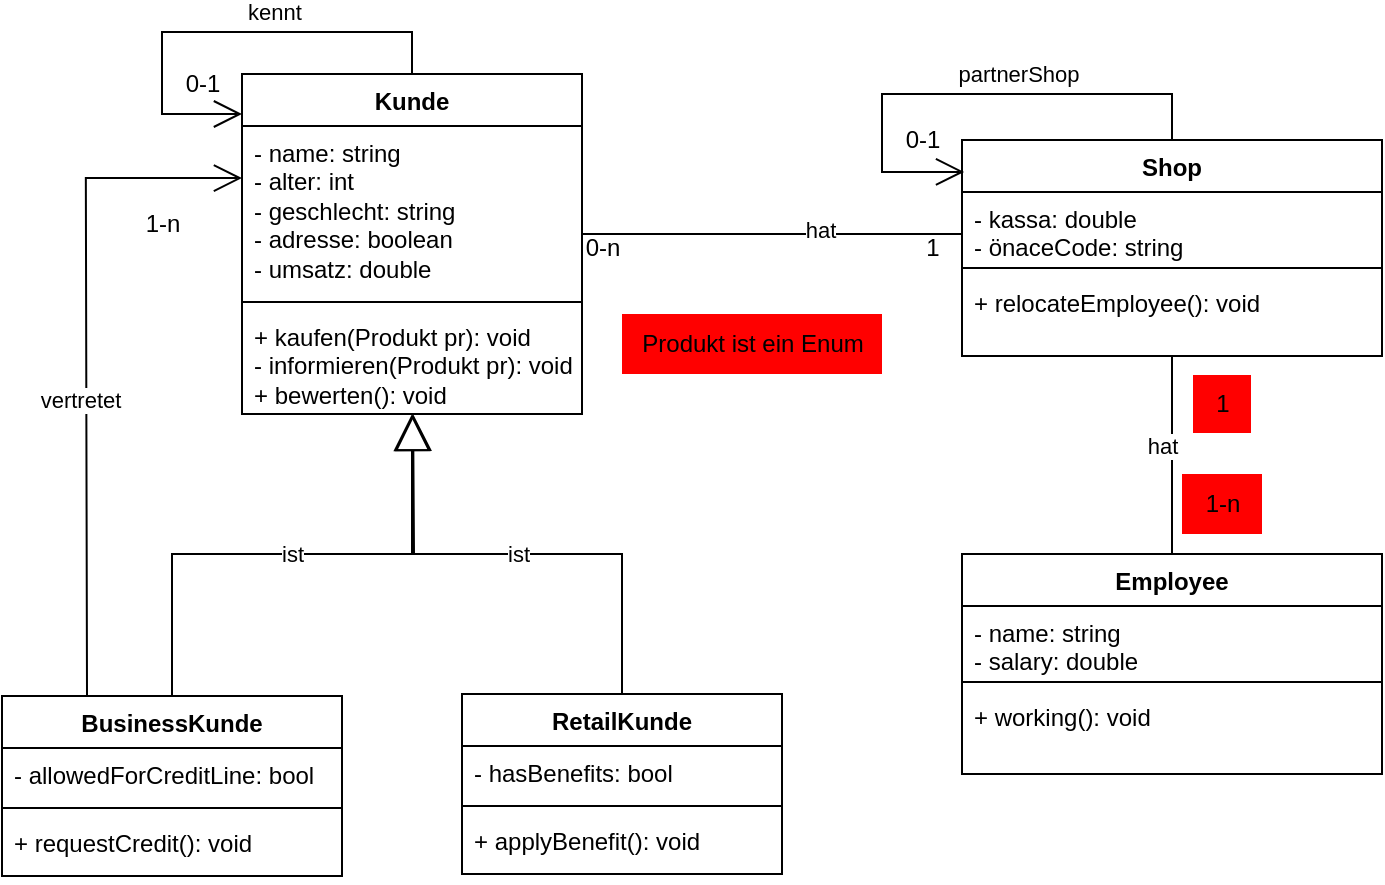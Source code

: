 <mxfile version="26.1.1">
  <diagram name="Page-1" id="tSuIRPMSjHtVdJXCy0-r">
    <mxGraphModel dx="1674" dy="738" grid="1" gridSize="10" guides="1" tooltips="1" connect="1" arrows="1" fold="1" page="1" pageScale="1" pageWidth="850" pageHeight="1100" math="0" shadow="0">
      <root>
        <mxCell id="0" />
        <mxCell id="1" parent="0" />
        <mxCell id="jtNMm8rR2WpRx-EZt6Rg-1" value="Kunde" style="swimlane;fontStyle=1;align=center;verticalAlign=top;childLayout=stackLayout;horizontal=1;startSize=26;horizontalStack=0;resizeParent=1;resizeParentMax=0;resizeLast=0;collapsible=1;marginBottom=0;whiteSpace=wrap;html=1;" parent="1" vertex="1">
          <mxGeometry x="160" y="170" width="170" height="170" as="geometry" />
        </mxCell>
        <mxCell id="jtNMm8rR2WpRx-EZt6Rg-2" value="- name: string&lt;div&gt;- alter: int&lt;/div&gt;&lt;div&gt;-&lt;span style=&quot;background-color: initial;&quot;&gt;&amp;nbsp;geschlecht: string&lt;/span&gt;&lt;div&gt;- adresse: boolean&lt;/div&gt;&lt;div&gt;- umsatz: double&lt;/div&gt;&lt;/div&gt;" style="text;strokeColor=none;fillColor=none;align=left;verticalAlign=top;spacingLeft=4;spacingRight=4;overflow=hidden;rotatable=0;points=[[0,0.5],[1,0.5]];portConstraint=eastwest;whiteSpace=wrap;html=1;" parent="jtNMm8rR2WpRx-EZt6Rg-1" vertex="1">
          <mxGeometry y="26" width="170" height="84" as="geometry" />
        </mxCell>
        <mxCell id="jtNMm8rR2WpRx-EZt6Rg-3" value="" style="line;strokeWidth=1;fillColor=none;align=left;verticalAlign=middle;spacingTop=-1;spacingLeft=3;spacingRight=3;rotatable=0;labelPosition=right;points=[];portConstraint=eastwest;strokeColor=inherit;" parent="jtNMm8rR2WpRx-EZt6Rg-1" vertex="1">
          <mxGeometry y="110" width="170" height="8" as="geometry" />
        </mxCell>
        <mxCell id="jtNMm8rR2WpRx-EZt6Rg-4" value="+ kaufen(Produkt pr): void&lt;div&gt;- informieren(Produkt pr): void&lt;/div&gt;&lt;div&gt;+ bewerten(): void&lt;/div&gt;" style="text;strokeColor=none;fillColor=none;align=left;verticalAlign=top;spacingLeft=4;spacingRight=4;overflow=hidden;rotatable=0;points=[[0,0.5],[1,0.5]];portConstraint=eastwest;whiteSpace=wrap;html=1;" parent="jtNMm8rR2WpRx-EZt6Rg-1" vertex="1">
          <mxGeometry y="118" width="170" height="52" as="geometry" />
        </mxCell>
        <mxCell id="jtNMm8rR2WpRx-EZt6Rg-9" value="BusinessKunde" style="swimlane;fontStyle=1;align=center;verticalAlign=top;childLayout=stackLayout;horizontal=1;startSize=26;horizontalStack=0;resizeParent=1;resizeParentMax=0;resizeLast=0;collapsible=1;marginBottom=0;whiteSpace=wrap;html=1;" parent="1" vertex="1">
          <mxGeometry x="40" y="481" width="170" height="90" as="geometry" />
        </mxCell>
        <mxCell id="jtNMm8rR2WpRx-EZt6Rg-10" value="- allowedForCreditLine: bool" style="text;strokeColor=none;fillColor=none;align=left;verticalAlign=top;spacingLeft=4;spacingRight=4;overflow=hidden;rotatable=0;points=[[0,0.5],[1,0.5]];portConstraint=eastwest;whiteSpace=wrap;html=1;" parent="jtNMm8rR2WpRx-EZt6Rg-9" vertex="1">
          <mxGeometry y="26" width="170" height="26" as="geometry" />
        </mxCell>
        <mxCell id="jtNMm8rR2WpRx-EZt6Rg-11" value="" style="line;strokeWidth=1;fillColor=none;align=left;verticalAlign=middle;spacingTop=-1;spacingLeft=3;spacingRight=3;rotatable=0;labelPosition=right;points=[];portConstraint=eastwest;strokeColor=inherit;" parent="jtNMm8rR2WpRx-EZt6Rg-9" vertex="1">
          <mxGeometry y="52" width="170" height="8" as="geometry" />
        </mxCell>
        <mxCell id="jtNMm8rR2WpRx-EZt6Rg-12" value="&lt;div&gt;+ requestCredit(): void&lt;/div&gt;" style="text;strokeColor=none;fillColor=none;align=left;verticalAlign=top;spacingLeft=4;spacingRight=4;overflow=hidden;rotatable=0;points=[[0,0.5],[1,0.5]];portConstraint=eastwest;whiteSpace=wrap;html=1;" parent="jtNMm8rR2WpRx-EZt6Rg-9" vertex="1">
          <mxGeometry y="60" width="170" height="30" as="geometry" />
        </mxCell>
        <mxCell id="jtNMm8rR2WpRx-EZt6Rg-13" value="ist" style="endArrow=block;endSize=16;endFill=0;html=1;rounded=0;exitX=0.5;exitY=0;exitDx=0;exitDy=0;" parent="1" source="jtNMm8rR2WpRx-EZt6Rg-9" target="jtNMm8rR2WpRx-EZt6Rg-1" edge="1">
          <mxGeometry width="160" relative="1" as="geometry">
            <mxPoint x="120" y="440" as="sourcePoint" />
            <mxPoint x="248.8" y="369.996" as="targetPoint" />
            <Array as="points">
              <mxPoint x="125" y="410" />
              <mxPoint x="180" y="410" />
              <mxPoint x="246" y="410" />
            </Array>
          </mxGeometry>
        </mxCell>
        <mxCell id="jtNMm8rR2WpRx-EZt6Rg-15" value="Shop" style="swimlane;fontStyle=1;align=center;verticalAlign=top;childLayout=stackLayout;horizontal=1;startSize=26;horizontalStack=0;resizeParent=1;resizeParentMax=0;resizeLast=0;collapsible=1;marginBottom=0;whiteSpace=wrap;html=1;" parent="1" vertex="1">
          <mxGeometry x="520" y="203" width="210" height="108" as="geometry" />
        </mxCell>
        <mxCell id="jtNMm8rR2WpRx-EZt6Rg-16" value="- kassa: double&lt;div&gt;- önaceCode: string&lt;/div&gt;" style="text;strokeColor=none;fillColor=none;align=left;verticalAlign=top;spacingLeft=4;spacingRight=4;overflow=hidden;rotatable=0;points=[[0,0.5],[1,0.5]];portConstraint=eastwest;whiteSpace=wrap;html=1;" parent="jtNMm8rR2WpRx-EZt6Rg-15" vertex="1">
          <mxGeometry y="26" width="210" height="34" as="geometry" />
        </mxCell>
        <mxCell id="jtNMm8rR2WpRx-EZt6Rg-17" value="" style="line;strokeWidth=1;fillColor=none;align=left;verticalAlign=middle;spacingTop=-1;spacingLeft=3;spacingRight=3;rotatable=0;labelPosition=right;points=[];portConstraint=eastwest;strokeColor=inherit;" parent="jtNMm8rR2WpRx-EZt6Rg-15" vertex="1">
          <mxGeometry y="60" width="210" height="8" as="geometry" />
        </mxCell>
        <mxCell id="jtNMm8rR2WpRx-EZt6Rg-18" value="+ relocateEmployee(): void" style="text;strokeColor=none;fillColor=none;align=left;verticalAlign=top;spacingLeft=4;spacingRight=4;overflow=hidden;rotatable=0;points=[[0,0.5],[1,0.5]];portConstraint=eastwest;whiteSpace=wrap;html=1;" parent="jtNMm8rR2WpRx-EZt6Rg-15" vertex="1">
          <mxGeometry y="68" width="210" height="40" as="geometry" />
        </mxCell>
        <mxCell id="jtNMm8rR2WpRx-EZt6Rg-20" value="RetailKunde" style="swimlane;fontStyle=1;align=center;verticalAlign=top;childLayout=stackLayout;horizontal=1;startSize=26;horizontalStack=0;resizeParent=1;resizeParentMax=0;resizeLast=0;collapsible=1;marginBottom=0;whiteSpace=wrap;html=1;" parent="1" vertex="1">
          <mxGeometry x="270" y="480" width="160" height="90" as="geometry" />
        </mxCell>
        <mxCell id="jtNMm8rR2WpRx-EZt6Rg-21" value="- hasBenefits: bool" style="text;strokeColor=none;fillColor=none;align=left;verticalAlign=top;spacingLeft=4;spacingRight=4;overflow=hidden;rotatable=0;points=[[0,0.5],[1,0.5]];portConstraint=eastwest;whiteSpace=wrap;html=1;" parent="jtNMm8rR2WpRx-EZt6Rg-20" vertex="1">
          <mxGeometry y="26" width="160" height="26" as="geometry" />
        </mxCell>
        <mxCell id="jtNMm8rR2WpRx-EZt6Rg-22" value="" style="line;strokeWidth=1;fillColor=none;align=left;verticalAlign=middle;spacingTop=-1;spacingLeft=3;spacingRight=3;rotatable=0;labelPosition=right;points=[];portConstraint=eastwest;strokeColor=inherit;" parent="jtNMm8rR2WpRx-EZt6Rg-20" vertex="1">
          <mxGeometry y="52" width="160" height="8" as="geometry" />
        </mxCell>
        <mxCell id="jtNMm8rR2WpRx-EZt6Rg-23" value="+ applyBenefit(): void" style="text;strokeColor=none;fillColor=none;align=left;verticalAlign=top;spacingLeft=4;spacingRight=4;overflow=hidden;rotatable=0;points=[[0,0.5],[1,0.5]];portConstraint=eastwest;whiteSpace=wrap;html=1;" parent="jtNMm8rR2WpRx-EZt6Rg-20" vertex="1">
          <mxGeometry y="60" width="160" height="30" as="geometry" />
        </mxCell>
        <mxCell id="jtNMm8rR2WpRx-EZt6Rg-24" value="ist" style="endArrow=block;endSize=16;endFill=0;html=1;rounded=0;exitX=0.5;exitY=0;exitDx=0;exitDy=0;" parent="1" source="jtNMm8rR2WpRx-EZt6Rg-20" target="jtNMm8rR2WpRx-EZt6Rg-1" edge="1">
          <mxGeometry width="160" relative="1" as="geometry">
            <mxPoint x="350" y="439" as="sourcePoint" />
            <mxPoint x="476" y="334" as="targetPoint" />
            <Array as="points">
              <mxPoint x="350" y="410" />
              <mxPoint x="245" y="410" />
            </Array>
          </mxGeometry>
        </mxCell>
        <mxCell id="jtNMm8rR2WpRx-EZt6Rg-25" value="" style="endArrow=none;html=1;edgeStyle=orthogonalEdgeStyle;rounded=0;exitX=0.25;exitY=1;exitDx=0;exitDy=0;entryX=0;entryY=0.5;entryDx=0;entryDy=0;exitPerimeter=0;" parent="1" source="jtNMm8rR2WpRx-EZt6Rg-29" target="jtNMm8rR2WpRx-EZt6Rg-16" edge="1">
          <mxGeometry relative="1" as="geometry">
            <mxPoint x="419" y="357" as="sourcePoint" />
            <mxPoint x="499" y="300" as="targetPoint" />
            <Array as="points">
              <mxPoint x="520" y="250" />
            </Array>
          </mxGeometry>
        </mxCell>
        <mxCell id="jtNMm8rR2WpRx-EZt6Rg-26" value="hat" style="edgeLabel;html=1;align=center;verticalAlign=middle;resizable=0;points=[];" parent="jtNMm8rR2WpRx-EZt6Rg-25" vertex="1" connectable="0">
          <mxGeometry x="0.299" y="2" relative="1" as="geometry">
            <mxPoint as="offset" />
          </mxGeometry>
        </mxCell>
        <mxCell id="jtNMm8rR2WpRx-EZt6Rg-27" value="1" style="text;html=1;align=center;verticalAlign=middle;resizable=0;points=[];autosize=1;strokeColor=none;fillColor=none;" parent="1" vertex="1">
          <mxGeometry x="490" y="242" width="30" height="30" as="geometry" />
        </mxCell>
        <mxCell id="jtNMm8rR2WpRx-EZt6Rg-29" value="0-n" style="text;html=1;align=center;verticalAlign=middle;resizable=0;points=[];autosize=1;strokeColor=none;fillColor=none;" parent="1" vertex="1">
          <mxGeometry x="320" y="242" width="40" height="30" as="geometry" />
        </mxCell>
        <mxCell id="jtNMm8rR2WpRx-EZt6Rg-30" value="1-n" style="text;html=1;align=center;verticalAlign=middle;resizable=0;points=[];autosize=1;strokeColor=none;fillColor=none;" parent="1" vertex="1">
          <mxGeometry x="100" y="230" width="40" height="30" as="geometry" />
        </mxCell>
        <mxCell id="jtNMm8rR2WpRx-EZt6Rg-32" value="Produkt ist ein Enum" style="text;html=1;align=center;verticalAlign=middle;resizable=0;points=[];autosize=1;strokeColor=none;fillColor=#FF0000;" parent="1" vertex="1">
          <mxGeometry x="350" y="290" width="130" height="30" as="geometry" />
        </mxCell>
        <mxCell id="jtNMm8rR2WpRx-EZt6Rg-39" value="0-1" style="text;html=1;align=center;verticalAlign=middle;resizable=0;points=[];autosize=1;strokeColor=none;fillColor=none;" parent="1" vertex="1">
          <mxGeometry x="120" y="160" width="40" height="30" as="geometry" />
        </mxCell>
        <mxCell id="jtNMm8rR2WpRx-EZt6Rg-42" value="" style="endArrow=open;endFill=1;endSize=12;html=1;rounded=0;entryX=-0.012;entryY=0.31;entryDx=0;entryDy=0;entryPerimeter=0;exitX=0.25;exitY=0;exitDx=0;exitDy=0;" parent="1" source="jtNMm8rR2WpRx-EZt6Rg-9" edge="1">
          <mxGeometry width="160" relative="1" as="geometry">
            <mxPoint x="81.92" y="440" as="sourcePoint" />
            <mxPoint x="160.0" y="222.04" as="targetPoint" />
            <Array as="points">
              <mxPoint x="81.92" y="222" />
            </Array>
          </mxGeometry>
        </mxCell>
        <mxCell id="jtNMm8rR2WpRx-EZt6Rg-43" value="vertretet" style="edgeLabel;html=1;align=center;verticalAlign=middle;resizable=0;points=[];" parent="jtNMm8rR2WpRx-EZt6Rg-42" vertex="1" connectable="0">
          <mxGeometry x="-0.122" y="3" relative="1" as="geometry">
            <mxPoint as="offset" />
          </mxGeometry>
        </mxCell>
        <mxCell id="jtNMm8rR2WpRx-EZt6Rg-45" value="Employee" style="swimlane;fontStyle=1;align=center;verticalAlign=top;childLayout=stackLayout;horizontal=1;startSize=26;horizontalStack=0;resizeParent=1;resizeParentMax=0;resizeLast=0;collapsible=1;marginBottom=0;whiteSpace=wrap;html=1;" parent="1" vertex="1">
          <mxGeometry x="520" y="410" width="210" height="110" as="geometry" />
        </mxCell>
        <mxCell id="jtNMm8rR2WpRx-EZt6Rg-46" value="- name: string&lt;div&gt;- salary: double&lt;/div&gt;" style="text;strokeColor=none;fillColor=none;align=left;verticalAlign=top;spacingLeft=4;spacingRight=4;overflow=hidden;rotatable=0;points=[[0,0.5],[1,0.5]];portConstraint=eastwest;whiteSpace=wrap;html=1;" parent="jtNMm8rR2WpRx-EZt6Rg-45" vertex="1">
          <mxGeometry y="26" width="210" height="34" as="geometry" />
        </mxCell>
        <mxCell id="jtNMm8rR2WpRx-EZt6Rg-47" value="" style="line;strokeWidth=1;fillColor=none;align=left;verticalAlign=middle;spacingTop=-1;spacingLeft=3;spacingRight=3;rotatable=0;labelPosition=right;points=[];portConstraint=eastwest;strokeColor=inherit;" parent="jtNMm8rR2WpRx-EZt6Rg-45" vertex="1">
          <mxGeometry y="60" width="210" height="8" as="geometry" />
        </mxCell>
        <mxCell id="jtNMm8rR2WpRx-EZt6Rg-48" value="+ working(): void" style="text;strokeColor=none;fillColor=none;align=left;verticalAlign=top;spacingLeft=4;spacingRight=4;overflow=hidden;rotatable=0;points=[[0,0.5],[1,0.5]];portConstraint=eastwest;whiteSpace=wrap;html=1;" parent="jtNMm8rR2WpRx-EZt6Rg-45" vertex="1">
          <mxGeometry y="68" width="210" height="42" as="geometry" />
        </mxCell>
        <mxCell id="jtNMm8rR2WpRx-EZt6Rg-49" value="" style="endArrow=none;html=1;edgeStyle=orthogonalEdgeStyle;rounded=0;" parent="1" source="jtNMm8rR2WpRx-EZt6Rg-15" target="jtNMm8rR2WpRx-EZt6Rg-45" edge="1">
          <mxGeometry relative="1" as="geometry">
            <mxPoint x="630" y="300" as="sourcePoint" />
            <mxPoint x="830" y="308" as="targetPoint" />
            <Array as="points" />
          </mxGeometry>
        </mxCell>
        <mxCell id="jtNMm8rR2WpRx-EZt6Rg-50" value="hat" style="edgeLabel;html=1;align=center;verticalAlign=middle;resizable=0;points=[];" parent="jtNMm8rR2WpRx-EZt6Rg-49" vertex="1" connectable="0">
          <mxGeometry x="0.299" y="2" relative="1" as="geometry">
            <mxPoint x="-7" y="-20" as="offset" />
          </mxGeometry>
        </mxCell>
        <mxCell id="jtNMm8rR2WpRx-EZt6Rg-51" value="1-n" style="text;html=1;align=center;verticalAlign=middle;resizable=0;points=[];autosize=1;strokeColor=none;fillColor=#FF0000;" parent="1" vertex="1">
          <mxGeometry x="630" y="370" width="40" height="30" as="geometry" />
        </mxCell>
        <mxCell id="jtNMm8rR2WpRx-EZt6Rg-52" value="1" style="text;html=1;align=center;verticalAlign=middle;resizable=0;points=[];autosize=1;strokeColor=#FFFFFF;fillColor=#FF0000;" parent="1" vertex="1">
          <mxGeometry x="635" y="320" width="30" height="30" as="geometry" />
        </mxCell>
        <mxCell id="jtNMm8rR2WpRx-EZt6Rg-58" value="0-1" style="text;html=1;align=center;verticalAlign=middle;resizable=0;points=[];autosize=1;strokeColor=none;fillColor=none;" parent="1" vertex="1">
          <mxGeometry x="480" y="188" width="40" height="30" as="geometry" />
        </mxCell>
        <mxCell id="KBmZGLesZrET4z1Tn9Rc-1" value="" style="endArrow=open;endFill=1;endSize=12;html=1;rounded=0;exitX=0.5;exitY=0;exitDx=0;exitDy=0;entryX=0.005;entryY=0.148;entryDx=0;entryDy=0;entryPerimeter=0;" parent="1" source="jtNMm8rR2WpRx-EZt6Rg-15" target="jtNMm8rR2WpRx-EZt6Rg-15" edge="1">
          <mxGeometry width="160" relative="1" as="geometry">
            <mxPoint x="615" y="120" as="sourcePoint" />
            <mxPoint x="440" y="220" as="targetPoint" />
            <Array as="points">
              <mxPoint x="625" y="180" />
              <mxPoint x="480" y="180" />
              <mxPoint x="480" y="203" />
              <mxPoint x="480" y="219" />
            </Array>
          </mxGeometry>
        </mxCell>
        <mxCell id="KBmZGLesZrET4z1Tn9Rc-2" value="partnerShop" style="edgeLabel;html=1;align=center;verticalAlign=middle;resizable=0;points=[];" parent="KBmZGLesZrET4z1Tn9Rc-1" vertex="1" connectable="0">
          <mxGeometry x="-0.122" y="3" relative="1" as="geometry">
            <mxPoint x="9" y="-13" as="offset" />
          </mxGeometry>
        </mxCell>
        <mxCell id="KBmZGLesZrET4z1Tn9Rc-5" value="" style="endArrow=open;endFill=1;endSize=12;html=1;rounded=0;exitX=0.5;exitY=0;exitDx=0;exitDy=0;" parent="1" source="jtNMm8rR2WpRx-EZt6Rg-1" edge="1">
          <mxGeometry width="160" relative="1" as="geometry">
            <mxPoint x="245" y="172" as="sourcePoint" />
            <mxPoint x="160" y="190" as="targetPoint" />
            <Array as="points">
              <mxPoint x="245" y="149" />
              <mxPoint x="120" y="149" />
              <mxPoint x="120" y="190" />
            </Array>
          </mxGeometry>
        </mxCell>
        <mxCell id="KBmZGLesZrET4z1Tn9Rc-6" value="kennt" style="edgeLabel;html=1;align=center;verticalAlign=middle;resizable=0;points=[];" parent="KBmZGLesZrET4z1Tn9Rc-5" vertex="1" connectable="0">
          <mxGeometry x="-0.122" y="3" relative="1" as="geometry">
            <mxPoint x="9" y="-13" as="offset" />
          </mxGeometry>
        </mxCell>
      </root>
    </mxGraphModel>
  </diagram>
</mxfile>
